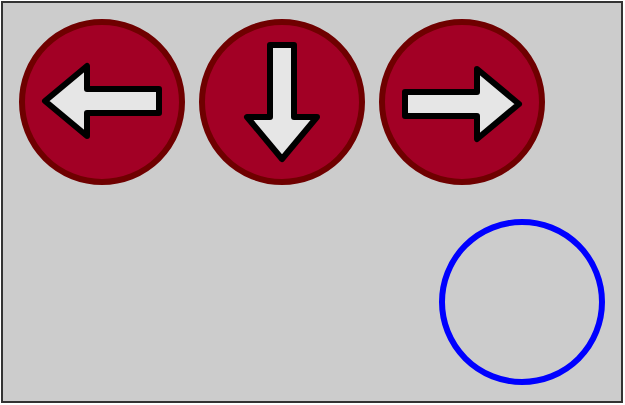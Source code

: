 <mxfile>
    <diagram id="w-7CJyka5zCctE4Li5eL" name="Page-1">
        <mxGraphModel dx="1581" dy="715" grid="1" gridSize="10" guides="1" tooltips="1" connect="1" arrows="1" fold="1" page="1" pageScale="1" pageWidth="850" pageHeight="1100" math="0" shadow="0">
            <root>
                <mxCell id="0"/>
                <mxCell id="1" parent="0"/>
                <mxCell id="25" value="" style="rounded=0;whiteSpace=wrap;html=1;fillColor=#CCCCCC;strokeColor=#333333;" vertex="1" parent="1">
                    <mxGeometry x="110" y="150" width="310" height="200" as="geometry"/>
                </mxCell>
                <mxCell id="5" value="" style="group" parent="1" vertex="1" connectable="0">
                    <mxGeometry x="120" y="160" width="80" height="80" as="geometry"/>
                </mxCell>
                <mxCell id="2" value="" style="ellipse;whiteSpace=wrap;html=1;aspect=fixed;strokeWidth=3;fillColor=#a20025;fontColor=#ffffff;strokeColor=#6F0000;" parent="5" vertex="1">
                    <mxGeometry width="80" height="80" as="geometry"/>
                </mxCell>
                <mxCell id="3" value="" style="shape=flexArrow;endArrow=classic;html=1;strokeWidth=3;strokeColor=default;fillColor=#E6E6E6;" parent="5" edge="1">
                    <mxGeometry width="50" height="50" relative="1" as="geometry">
                        <mxPoint x="70" y="39.5" as="sourcePoint"/>
                        <mxPoint x="10" y="39.5" as="targetPoint"/>
                    </mxGeometry>
                </mxCell>
                <mxCell id="9" value="" style="group;rotation=-180;" parent="1" vertex="1" connectable="0">
                    <mxGeometry x="300" y="160" width="80" height="80" as="geometry"/>
                </mxCell>
                <mxCell id="10" value="" style="ellipse;whiteSpace=wrap;html=1;aspect=fixed;strokeWidth=3;fillColor=#a20025;fontColor=#ffffff;strokeColor=#6F0000;rotation=-180;" parent="9" vertex="1">
                    <mxGeometry width="80" height="80" as="geometry"/>
                </mxCell>
                <mxCell id="11" value="" style="shape=flexArrow;endArrow=classic;html=1;strokeWidth=3;strokeColor=default;fillColor=#E6E6E6;" parent="9" edge="1">
                    <mxGeometry width="50" height="50" relative="1" as="geometry">
                        <mxPoint x="10" y="41" as="sourcePoint"/>
                        <mxPoint x="70" y="41" as="targetPoint"/>
                    </mxGeometry>
                </mxCell>
                <mxCell id="15" value="" style="group;rotation=-90;" parent="1" vertex="1" connectable="0">
                    <mxGeometry x="210" y="160" width="80" height="80" as="geometry"/>
                </mxCell>
                <mxCell id="16" value="" style="ellipse;whiteSpace=wrap;html=1;aspect=fixed;strokeWidth=3;fillColor=#a20025;fontColor=#ffffff;strokeColor=#6F0000;rotation=-90;" parent="15" vertex="1">
                    <mxGeometry width="80" height="80" as="geometry"/>
                </mxCell>
                <mxCell id="17" value="" style="shape=flexArrow;endArrow=classic;html=1;strokeWidth=3;strokeColor=default;fillColor=#E6E6E6;" parent="15" edge="1">
                    <mxGeometry width="50" height="50" relative="1" as="geometry">
                        <mxPoint x="40" y="10" as="sourcePoint"/>
                        <mxPoint x="40" y="70" as="targetPoint"/>
                    </mxGeometry>
                </mxCell>
                <mxCell id="24" value="" style="ellipse;whiteSpace=wrap;html=1;aspect=fixed;strokeWidth=3;fillColor=none;strokeColor=#0000FF;" parent="1" vertex="1">
                    <mxGeometry x="330" y="260" width="80" height="80" as="geometry"/>
                </mxCell>
            </root>
        </mxGraphModel>
    </diagram>
</mxfile>